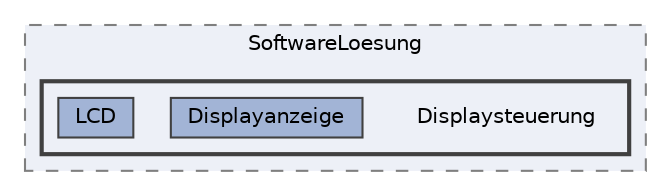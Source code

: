 digraph "C:/Users/GRAUMKLI/Desktop/Studienarbeit 2/CCS Varianten/SoftwareLoesung/Displaysteuerung"
{
 // LATEX_PDF_SIZE
  bgcolor="transparent";
  edge [fontname=Helvetica,fontsize=10,labelfontname=Helvetica,labelfontsize=10];
  node [fontname=Helvetica,fontsize=10,shape=box,height=0.2,width=0.4];
  compound=true
  subgraph clusterdir_19043390bafe282b6fcfd4b33e582a49 {
    graph [ bgcolor="#edf0f7", pencolor="grey50", label="SoftwareLoesung", fontname=Helvetica,fontsize=10 style="filled,dashed", URL="dir_19043390bafe282b6fcfd4b33e582a49.html",tooltip=""]
  subgraph clusterdir_c3ab86df288bb42e26f265b0e245fe1e {
    graph [ bgcolor="#edf0f7", pencolor="grey25", label="", fontname=Helvetica,fontsize=10 style="filled,bold", URL="dir_c3ab86df288bb42e26f265b0e245fe1e.html",tooltip=""]
    dir_c3ab86df288bb42e26f265b0e245fe1e [shape=plaintext, label="Displaysteuerung"];
  dir_cb404a565254b238d7e8f0b5814259c6 [label="Displayanzeige", fillcolor="#a2b4d6", color="grey25", style="filled", URL="dir_cb404a565254b238d7e8f0b5814259c6.html",tooltip=""];
  dir_07a63626cfefba02a20196d48efd396b [label="LCD", fillcolor="#a2b4d6", color="grey25", style="filled", URL="dir_07a63626cfefba02a20196d48efd396b.html",tooltip=""];
  }
  }
}
